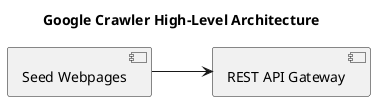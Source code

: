 @startuml google_crawler_high_level_system_design
title Google Crawler High-Level Architecture
left to right direction



[Seed Webpages] --> [REST API Gateway]


@enduml
